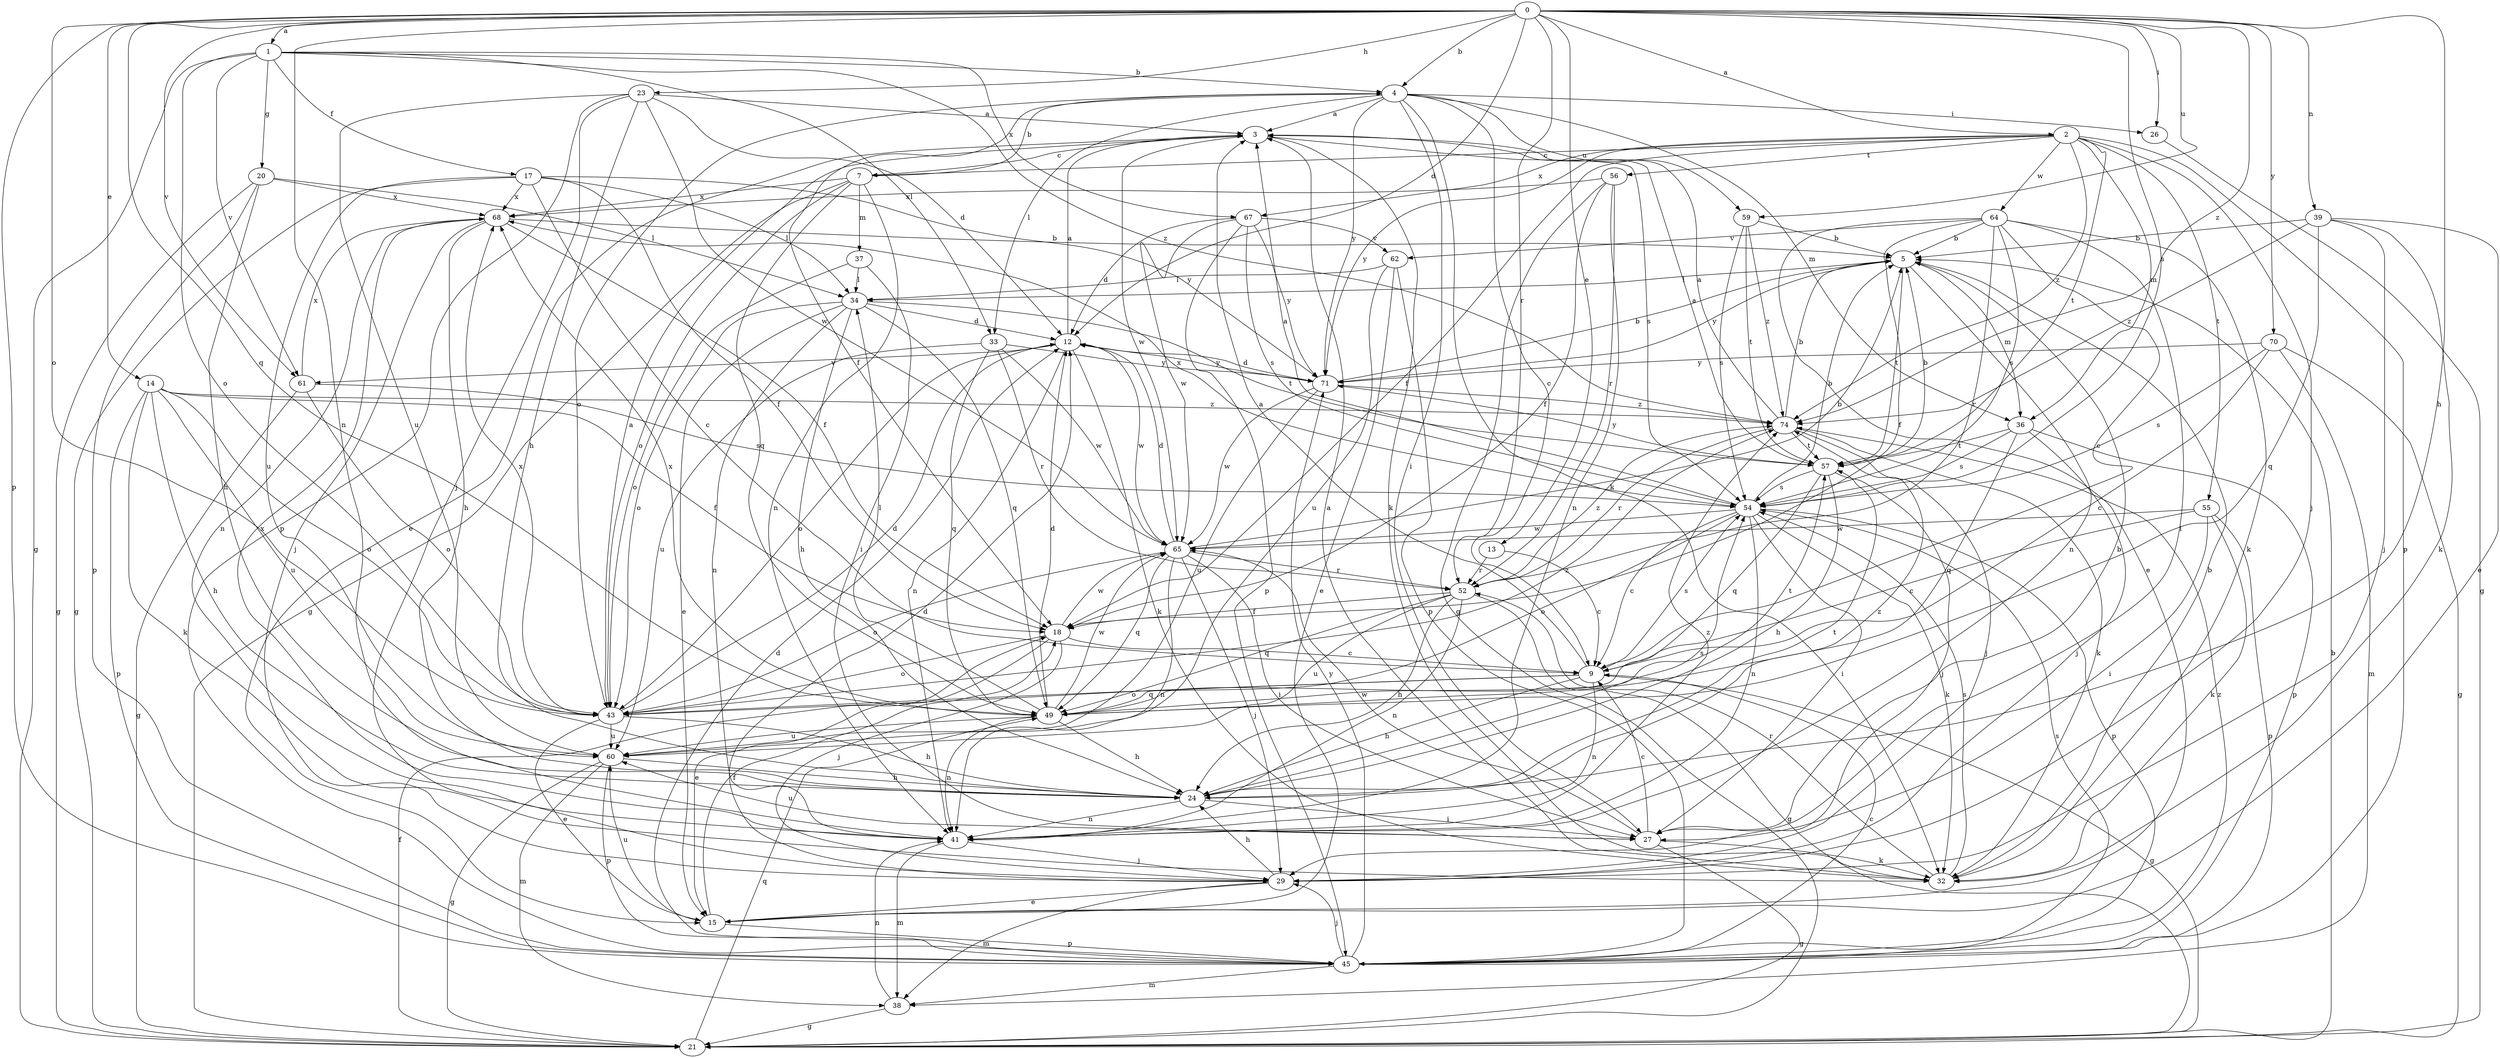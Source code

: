 strict digraph  {
0;
1;
2;
3;
4;
5;
7;
9;
12;
13;
14;
15;
17;
18;
20;
21;
23;
24;
26;
27;
29;
32;
33;
34;
36;
37;
38;
39;
41;
43;
45;
49;
52;
54;
55;
56;
57;
59;
60;
61;
62;
64;
65;
67;
68;
70;
71;
74;
0 -> 1  [label=a];
0 -> 2  [label=a];
0 -> 4  [label=b];
0 -> 12  [label=d];
0 -> 13  [label=e];
0 -> 14  [label=e];
0 -> 23  [label=h];
0 -> 24  [label=h];
0 -> 26  [label=i];
0 -> 39  [label=n];
0 -> 41  [label=n];
0 -> 43  [label=o];
0 -> 45  [label=p];
0 -> 49  [label=q];
0 -> 52  [label=r];
0 -> 54  [label=s];
0 -> 59  [label=u];
0 -> 61  [label=v];
0 -> 70  [label=y];
0 -> 74  [label=z];
1 -> 4  [label=b];
1 -> 17  [label=f];
1 -> 20  [label=g];
1 -> 21  [label=g];
1 -> 33  [label=l];
1 -> 43  [label=o];
1 -> 61  [label=v];
1 -> 67  [label=x];
1 -> 74  [label=z];
2 -> 7  [label=c];
2 -> 18  [label=f];
2 -> 29  [label=j];
2 -> 36  [label=m];
2 -> 45  [label=p];
2 -> 55  [label=t];
2 -> 56  [label=t];
2 -> 57  [label=t];
2 -> 64  [label=w];
2 -> 67  [label=x];
2 -> 71  [label=y];
2 -> 74  [label=z];
3 -> 7  [label=c];
3 -> 15  [label=e];
3 -> 32  [label=k];
3 -> 54  [label=s];
3 -> 65  [label=w];
4 -> 3  [label=a];
4 -> 9  [label=c];
4 -> 18  [label=f];
4 -> 26  [label=i];
4 -> 27  [label=i];
4 -> 32  [label=k];
4 -> 33  [label=l];
4 -> 36  [label=m];
4 -> 43  [label=o];
4 -> 59  [label=u];
4 -> 71  [label=y];
5 -> 34  [label=l];
5 -> 36  [label=m];
5 -> 41  [label=n];
5 -> 57  [label=t];
5 -> 71  [label=y];
7 -> 4  [label=b];
7 -> 21  [label=g];
7 -> 37  [label=m];
7 -> 41  [label=n];
7 -> 43  [label=o];
7 -> 49  [label=q];
7 -> 68  [label=x];
9 -> 3  [label=a];
9 -> 21  [label=g];
9 -> 24  [label=h];
9 -> 41  [label=n];
9 -> 43  [label=o];
9 -> 49  [label=q];
9 -> 54  [label=s];
12 -> 3  [label=a];
12 -> 32  [label=k];
12 -> 41  [label=n];
12 -> 43  [label=o];
12 -> 61  [label=v];
12 -> 65  [label=w];
12 -> 71  [label=y];
13 -> 9  [label=c];
13 -> 52  [label=r];
14 -> 18  [label=f];
14 -> 24  [label=h];
14 -> 32  [label=k];
14 -> 43  [label=o];
14 -> 45  [label=p];
14 -> 60  [label=u];
14 -> 74  [label=z];
15 -> 18  [label=f];
15 -> 45  [label=p];
15 -> 60  [label=u];
17 -> 9  [label=c];
17 -> 18  [label=f];
17 -> 21  [label=g];
17 -> 34  [label=l];
17 -> 60  [label=u];
17 -> 68  [label=x];
17 -> 71  [label=y];
18 -> 9  [label=c];
18 -> 15  [label=e];
18 -> 29  [label=j];
18 -> 43  [label=o];
18 -> 65  [label=w];
20 -> 21  [label=g];
20 -> 24  [label=h];
20 -> 34  [label=l];
20 -> 45  [label=p];
20 -> 68  [label=x];
21 -> 5  [label=b];
21 -> 18  [label=f];
21 -> 49  [label=q];
23 -> 3  [label=a];
23 -> 12  [label=d];
23 -> 24  [label=h];
23 -> 29  [label=j];
23 -> 45  [label=p];
23 -> 60  [label=u];
23 -> 65  [label=w];
24 -> 27  [label=i];
24 -> 41  [label=n];
24 -> 54  [label=s];
24 -> 57  [label=t];
24 -> 74  [label=z];
26 -> 21  [label=g];
27 -> 5  [label=b];
27 -> 9  [label=c];
27 -> 21  [label=g];
27 -> 32  [label=k];
27 -> 60  [label=u];
27 -> 65  [label=w];
29 -> 12  [label=d];
29 -> 15  [label=e];
29 -> 24  [label=h];
29 -> 38  [label=m];
32 -> 3  [label=a];
32 -> 5  [label=b];
32 -> 52  [label=r];
32 -> 54  [label=s];
33 -> 49  [label=q];
33 -> 52  [label=r];
33 -> 60  [label=u];
33 -> 65  [label=w];
33 -> 71  [label=y];
34 -> 12  [label=d];
34 -> 15  [label=e];
34 -> 24  [label=h];
34 -> 41  [label=n];
34 -> 43  [label=o];
34 -> 49  [label=q];
34 -> 57  [label=t];
36 -> 29  [label=j];
36 -> 45  [label=p];
36 -> 49  [label=q];
36 -> 54  [label=s];
36 -> 57  [label=t];
37 -> 27  [label=i];
37 -> 34  [label=l];
37 -> 43  [label=o];
38 -> 21  [label=g];
38 -> 41  [label=n];
39 -> 5  [label=b];
39 -> 15  [label=e];
39 -> 29  [label=j];
39 -> 32  [label=k];
39 -> 49  [label=q];
39 -> 74  [label=z];
41 -> 29  [label=j];
41 -> 38  [label=m];
41 -> 68  [label=x];
41 -> 74  [label=z];
43 -> 3  [label=a];
43 -> 12  [label=d];
43 -> 15  [label=e];
43 -> 24  [label=h];
43 -> 60  [label=u];
43 -> 68  [label=x];
43 -> 74  [label=z];
45 -> 9  [label=c];
45 -> 12  [label=d];
45 -> 29  [label=j];
45 -> 38  [label=m];
45 -> 54  [label=s];
45 -> 71  [label=y];
45 -> 74  [label=z];
49 -> 12  [label=d];
49 -> 24  [label=h];
49 -> 34  [label=l];
49 -> 41  [label=n];
49 -> 57  [label=t];
49 -> 60  [label=u];
49 -> 65  [label=w];
49 -> 68  [label=x];
52 -> 18  [label=f];
52 -> 21  [label=g];
52 -> 24  [label=h];
52 -> 41  [label=n];
52 -> 49  [label=q];
52 -> 60  [label=u];
52 -> 74  [label=z];
54 -> 3  [label=a];
54 -> 5  [label=b];
54 -> 9  [label=c];
54 -> 27  [label=i];
54 -> 32  [label=k];
54 -> 41  [label=n];
54 -> 43  [label=o];
54 -> 45  [label=p];
54 -> 65  [label=w];
54 -> 68  [label=x];
55 -> 9  [label=c];
55 -> 27  [label=i];
55 -> 32  [label=k];
55 -> 45  [label=p];
55 -> 65  [label=w];
56 -> 18  [label=f];
56 -> 21  [label=g];
56 -> 41  [label=n];
56 -> 52  [label=r];
56 -> 68  [label=x];
57 -> 3  [label=a];
57 -> 5  [label=b];
57 -> 24  [label=h];
57 -> 29  [label=j];
57 -> 49  [label=q];
57 -> 54  [label=s];
57 -> 71  [label=y];
59 -> 5  [label=b];
59 -> 54  [label=s];
59 -> 57  [label=t];
59 -> 74  [label=z];
60 -> 21  [label=g];
60 -> 24  [label=h];
60 -> 38  [label=m];
60 -> 45  [label=p];
61 -> 21  [label=g];
61 -> 43  [label=o];
61 -> 54  [label=s];
61 -> 68  [label=x];
62 -> 15  [label=e];
62 -> 34  [label=l];
62 -> 45  [label=p];
62 -> 60  [label=u];
64 -> 5  [label=b];
64 -> 9  [label=c];
64 -> 15  [label=e];
64 -> 18  [label=f];
64 -> 27  [label=i];
64 -> 32  [label=k];
64 -> 52  [label=r];
64 -> 54  [label=s];
64 -> 62  [label=v];
65 -> 5  [label=b];
65 -> 12  [label=d];
65 -> 27  [label=i];
65 -> 29  [label=j];
65 -> 41  [label=n];
65 -> 43  [label=o];
65 -> 49  [label=q];
65 -> 52  [label=r];
67 -> 12  [label=d];
67 -> 45  [label=p];
67 -> 54  [label=s];
67 -> 62  [label=v];
67 -> 65  [label=w];
67 -> 71  [label=y];
68 -> 5  [label=b];
68 -> 18  [label=f];
68 -> 24  [label=h];
68 -> 29  [label=j];
68 -> 41  [label=n];
70 -> 9  [label=c];
70 -> 21  [label=g];
70 -> 38  [label=m];
70 -> 54  [label=s];
70 -> 71  [label=y];
71 -> 5  [label=b];
71 -> 12  [label=d];
71 -> 60  [label=u];
71 -> 65  [label=w];
71 -> 74  [label=z];
74 -> 3  [label=a];
74 -> 5  [label=b];
74 -> 29  [label=j];
74 -> 32  [label=k];
74 -> 52  [label=r];
74 -> 57  [label=t];
}
